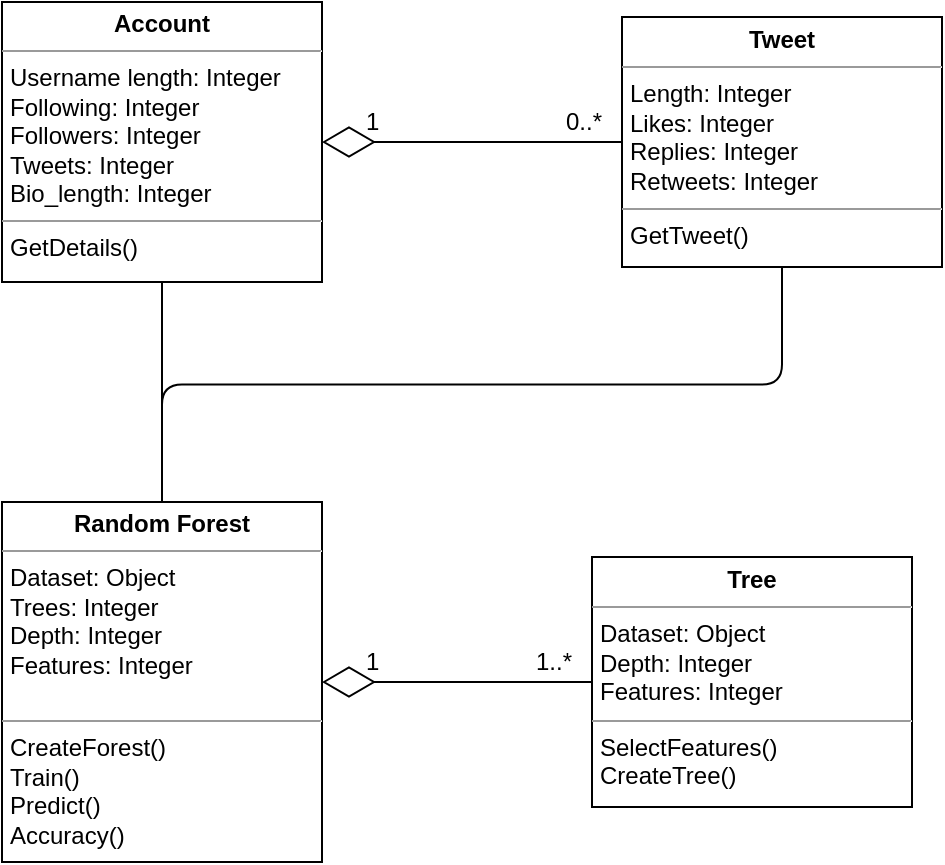 <mxfile version="10.5.4" type="device"><diagram id="4ZrwH-j4BqCfLF9tjg3I" name="Page-1"><mxGraphModel dx="1394" dy="813" grid="1" gridSize="10" guides="1" tooltips="1" connect="1" arrows="1" fold="1" page="1" pageScale="1" pageWidth="1654" pageHeight="1169" math="0" shadow="0"><root><mxCell id="0"/><mxCell id="1" parent="0"/><mxCell id="_UsL4goRsqgTN0Le23Qy-1" value="&lt;p style=&quot;margin: 0px ; margin-top: 4px ; text-align: center&quot;&gt;&lt;b&gt;Account&lt;/b&gt;&lt;/p&gt;&lt;hr size=&quot;1&quot;&gt;&lt;p style=&quot;margin: 0px ; margin-left: 4px&quot;&gt;Username length: Integer&lt;/p&gt;&lt;p style=&quot;margin: 0px ; margin-left: 4px&quot;&gt;Following: Integer&lt;/p&gt;&lt;p style=&quot;margin: 0px ; margin-left: 4px&quot;&gt;Followers: Integer&lt;/p&gt;&lt;p style=&quot;margin: 0px ; margin-left: 4px&quot;&gt;Tweets: Integer&lt;/p&gt;&lt;p style=&quot;margin: 0px ; margin-left: 4px&quot;&gt;Bio_length: Integer&lt;/p&gt;&lt;hr size=&quot;1&quot;&gt;&lt;p style=&quot;margin: 0px ; margin-left: 4px&quot;&gt;GetDetails()&lt;/p&gt;" style="verticalAlign=top;align=left;overflow=fill;fontSize=12;fontFamily=Helvetica;html=1;" vertex="1" parent="1"><mxGeometry x="330" y="200" width="160" height="140" as="geometry"/></mxCell><mxCell id="_UsL4goRsqgTN0Le23Qy-2" value="&lt;p style=&quot;margin: 0px ; margin-top: 4px ; text-align: center&quot;&gt;&lt;b&gt;Tweet&lt;/b&gt;&lt;/p&gt;&lt;hr size=&quot;1&quot;&gt;&lt;p style=&quot;margin: 0px ; margin-left: 4px&quot;&gt;Length: Integer&lt;/p&gt;&lt;p style=&quot;margin: 0px ; margin-left: 4px&quot;&gt;Likes: Integer&lt;br&gt;Replies: Integer&lt;/p&gt;&lt;p style=&quot;margin: 0px ; margin-left: 4px&quot;&gt;Retweets: Integer&lt;/p&gt;&lt;hr size=&quot;1&quot;&gt;&lt;p style=&quot;margin: 0px ; margin-left: 4px&quot;&gt;GetTweet()&lt;/p&gt;" style="verticalAlign=top;align=left;overflow=fill;fontSize=12;fontFamily=Helvetica;html=1;" vertex="1" parent="1"><mxGeometry x="640" y="207.5" width="160" height="125" as="geometry"/></mxCell><mxCell id="_UsL4goRsqgTN0Le23Qy-4" value="" style="endArrow=diamondThin;endFill=0;endSize=24;html=1;entryX=1;entryY=0.5;entryDx=0;entryDy=0;exitX=0;exitY=0.5;exitDx=0;exitDy=0;labelPosition=left;verticalLabelPosition=top;align=right;verticalAlign=bottom;" edge="1" parent="1" source="_UsL4goRsqgTN0Le23Qy-2" target="_UsL4goRsqgTN0Le23Qy-1"><mxGeometry width="160" relative="1" as="geometry"><mxPoint x="330" y="340" as="sourcePoint"/><mxPoint x="490" y="340" as="targetPoint"/></mxGeometry></mxCell><mxCell id="_UsL4goRsqgTN0Le23Qy-6" value="1" style="text;html=1;resizable=0;points=[];autosize=1;align=left;verticalAlign=top;spacingTop=-4;" vertex="1" parent="1"><mxGeometry x="510" y="250" width="20" height="20" as="geometry"/></mxCell><mxCell id="_UsL4goRsqgTN0Le23Qy-7" value="0..*" style="text;html=1;resizable=0;points=[];autosize=1;align=left;verticalAlign=top;spacingTop=-4;" vertex="1" parent="1"><mxGeometry x="610" y="250" width="30" height="20" as="geometry"/></mxCell><mxCell id="_UsL4goRsqgTN0Le23Qy-8" value="&lt;p style=&quot;margin: 0px ; margin-top: 4px ; text-align: center&quot;&gt;&lt;b&gt;Random Forest&lt;/b&gt;&lt;/p&gt;&lt;hr size=&quot;1&quot;&gt;&lt;p style=&quot;margin: 0px ; margin-left: 4px&quot;&gt;Dataset: Object&lt;/p&gt;&lt;p style=&quot;margin: 0px ; margin-left: 4px&quot;&gt;Trees: Integer&lt;/p&gt;&lt;p style=&quot;margin: 0px ; margin-left: 4px&quot;&gt;Depth: Integer&lt;/p&gt;&lt;p style=&quot;margin: 0px ; margin-left: 4px&quot;&gt;Features: Integer&lt;/p&gt;&lt;p style=&quot;margin: 0px ; margin-left: 4px&quot;&gt;&lt;br&gt;&lt;/p&gt;&lt;hr size=&quot;1&quot;&gt;&lt;p style=&quot;margin: 0px ; margin-left: 4px&quot;&gt;CreateForest()&lt;/p&gt;&lt;p style=&quot;margin: 0px ; margin-left: 4px&quot;&gt;Train()&lt;/p&gt;&lt;p style=&quot;margin: 0px ; margin-left: 4px&quot;&gt;Predict()&lt;/p&gt;&lt;p style=&quot;margin: 0px ; margin-left: 4px&quot;&gt;Accuracy()&lt;/p&gt;" style="verticalAlign=top;align=left;overflow=fill;fontSize=12;fontFamily=Helvetica;html=1;" vertex="1" parent="1"><mxGeometry x="330" y="450" width="160" height="180" as="geometry"/></mxCell><mxCell id="_UsL4goRsqgTN0Le23Qy-9" value="" style="endArrow=none;html=1;edgeStyle=orthogonalEdgeStyle;exitX=0.5;exitY=0;exitDx=0;exitDy=0;entryX=0.5;entryY=1;entryDx=0;entryDy=0;" edge="1" parent="1" source="_UsL4goRsqgTN0Le23Qy-8" target="_UsL4goRsqgTN0Le23Qy-1"><mxGeometry relative="1" as="geometry"><mxPoint x="500" y="410" as="sourcePoint"/><mxPoint x="660" y="410" as="targetPoint"/></mxGeometry></mxCell><mxCell id="_UsL4goRsqgTN0Le23Qy-15" value="&lt;p style=&quot;margin: 0px ; margin-top: 4px ; text-align: center&quot;&gt;&lt;b&gt;Tree&lt;/b&gt;&lt;/p&gt;&lt;hr size=&quot;1&quot;&gt;&lt;p style=&quot;margin: 0px ; margin-left: 4px&quot;&gt;Dataset: Object&lt;/p&gt;&lt;p style=&quot;margin: 0px ; margin-left: 4px&quot;&gt;Depth: Integer&lt;/p&gt;&lt;p style=&quot;margin: 0px ; margin-left: 4px&quot;&gt;Features: Integer&lt;/p&gt;&lt;hr size=&quot;1&quot;&gt;&lt;p style=&quot;margin: 0px ; margin-left: 4px&quot;&gt;SelectFeatures()&lt;/p&gt;&lt;p style=&quot;margin: 0px ; margin-left: 4px&quot;&gt;CreateTree()&lt;/p&gt;" style="verticalAlign=top;align=left;overflow=fill;fontSize=12;fontFamily=Helvetica;html=1;" vertex="1" parent="1"><mxGeometry x="625" y="477.5" width="160" height="125" as="geometry"/></mxCell><mxCell id="_UsL4goRsqgTN0Le23Qy-16" value="" style="endArrow=diamondThin;endFill=0;endSize=24;html=1;entryX=1;entryY=0.5;entryDx=0;entryDy=0;exitX=0;exitY=0.5;exitDx=0;exitDy=0;" edge="1" parent="1" source="_UsL4goRsqgTN0Le23Qy-15" target="_UsL4goRsqgTN0Le23Qy-8"><mxGeometry width="160" relative="1" as="geometry"><mxPoint x="330" y="650" as="sourcePoint"/><mxPoint x="490" y="650" as="targetPoint"/></mxGeometry></mxCell><mxCell id="_UsL4goRsqgTN0Le23Qy-17" value="1" style="text;html=1;resizable=0;points=[];autosize=1;align=left;verticalAlign=top;spacingTop=-4;" vertex="1" parent="1"><mxGeometry x="510" y="520" width="20" height="20" as="geometry"/></mxCell><mxCell id="_UsL4goRsqgTN0Le23Qy-18" value="1..*" style="text;html=1;resizable=0;points=[];autosize=1;align=left;verticalAlign=top;spacingTop=-4;" vertex="1" parent="1"><mxGeometry x="595" y="520" width="30" height="20" as="geometry"/></mxCell><mxCell id="_UsL4goRsqgTN0Le23Qy-19" value="" style="endArrow=none;html=1;edgeStyle=orthogonalEdgeStyle;entryX=0.5;entryY=1;entryDx=0;entryDy=0;exitX=0.5;exitY=0;exitDx=0;exitDy=0;" edge="1" parent="1" source="_UsL4goRsqgTN0Le23Qy-8" target="_UsL4goRsqgTN0Le23Qy-2"><mxGeometry relative="1" as="geometry"><mxPoint x="545" y="400" as="sourcePoint"/><mxPoint x="705" y="400" as="targetPoint"/></mxGeometry></mxCell></root></mxGraphModel></diagram></mxfile>